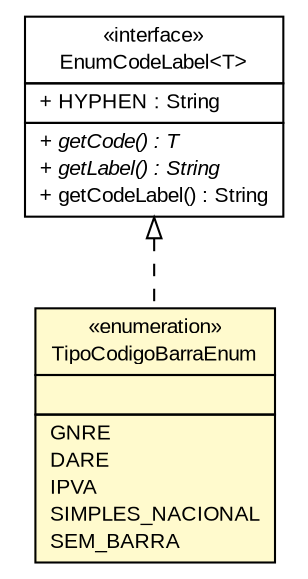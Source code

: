 #!/usr/local/bin/dot
#
# Class diagram 
# Generated by UMLGraph version R5_6 (http://www.umlgraph.org/)
#

digraph G {
	edge [fontname="arial",fontsize=10,labelfontname="arial",labelfontsize=10];
	node [fontname="arial",fontsize=10,shape=plaintext];
	nodesep=0.25;
	ranksep=0.5;
	// br.gov.to.sefaz.persistence.enums.EnumCodeLabel<T>
	c811327 [label=<<table title="br.gov.to.sefaz.persistence.enums.EnumCodeLabel" border="0" cellborder="1" cellspacing="0" cellpadding="2" port="p" href="../../../persistence/enums/EnumCodeLabel.html">
		<tr><td><table border="0" cellspacing="0" cellpadding="1">
<tr><td align="center" balign="center"> &#171;interface&#187; </td></tr>
<tr><td align="center" balign="center"> EnumCodeLabel&lt;T&gt; </td></tr>
		</table></td></tr>
		<tr><td><table border="0" cellspacing="0" cellpadding="1">
<tr><td align="left" balign="left"> + HYPHEN : String </td></tr>
		</table></td></tr>
		<tr><td><table border="0" cellspacing="0" cellpadding="1">
<tr><td align="left" balign="left"><font face="arial italic" point-size="10.0"> + getCode() : T </font></td></tr>
<tr><td align="left" balign="left"><font face="arial italic" point-size="10.0"> + getLabel() : String </font></td></tr>
<tr><td align="left" balign="left"> + getCodeLabel() : String </td></tr>
		</table></td></tr>
		</table>>, URL="../../../persistence/enums/EnumCodeLabel.html", fontname="arial", fontcolor="black", fontsize=10.0];
	// br.gov.to.sefaz.arr.persistence.enums.TipoCodigoBarraEnum
	c811944 [label=<<table title="br.gov.to.sefaz.arr.persistence.enums.TipoCodigoBarraEnum" border="0" cellborder="1" cellspacing="0" cellpadding="2" port="p" bgcolor="lemonChiffon" href="./TipoCodigoBarraEnum.html">
		<tr><td><table border="0" cellspacing="0" cellpadding="1">
<tr><td align="center" balign="center"> &#171;enumeration&#187; </td></tr>
<tr><td align="center" balign="center"> TipoCodigoBarraEnum </td></tr>
		</table></td></tr>
		<tr><td><table border="0" cellspacing="0" cellpadding="1">
<tr><td align="left" balign="left">  </td></tr>
		</table></td></tr>
		<tr><td><table border="0" cellspacing="0" cellpadding="1">
<tr><td align="left" balign="left"> GNRE </td></tr>
<tr><td align="left" balign="left"> DARE </td></tr>
<tr><td align="left" balign="left"> IPVA </td></tr>
<tr><td align="left" balign="left"> SIMPLES_NACIONAL </td></tr>
<tr><td align="left" balign="left"> SEM_BARRA </td></tr>
		</table></td></tr>
		</table>>, URL="./TipoCodigoBarraEnum.html", fontname="arial", fontcolor="black", fontsize=10.0];
	//br.gov.to.sefaz.arr.persistence.enums.TipoCodigoBarraEnum implements br.gov.to.sefaz.persistence.enums.EnumCodeLabel<T>
	c811327:p -> c811944:p [dir=back,arrowtail=empty,style=dashed];
}

